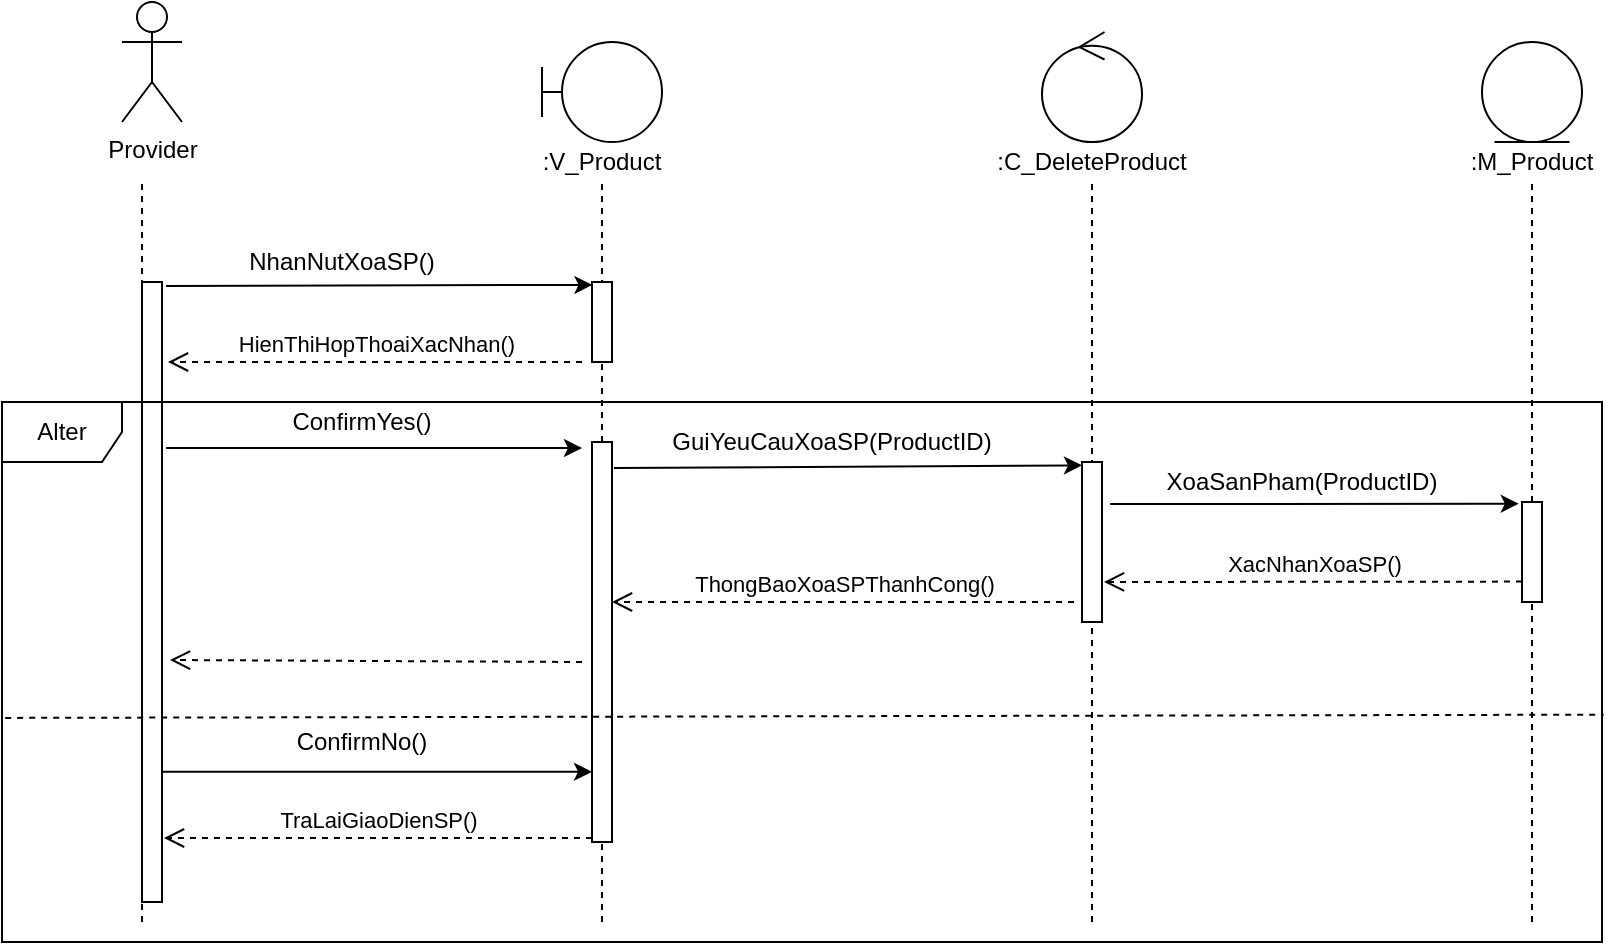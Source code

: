 <mxfile version="14.0.1" type="github">
  <diagram id="JncyCxfCkeQ2kdFRJvFO" name="Page-1">
    <mxGraphModel dx="1038" dy="548" grid="1" gridSize="10" guides="1" tooltips="1" connect="1" arrows="1" fold="1" page="1" pageScale="1" pageWidth="850" pageHeight="1100" math="0" shadow="0">
      <root>
        <mxCell id="0" />
        <mxCell id="1" parent="0" />
        <mxCell id="o-jL-rA30Tc-0fOHM3Hn-1" value="Provider" style="shape=umlActor;verticalLabelPosition=bottom;verticalAlign=top;html=1;outlineConnect=0;" parent="1" vertex="1">
          <mxGeometry x="90" y="30" width="30" height="60" as="geometry" />
        </mxCell>
        <mxCell id="o-jL-rA30Tc-0fOHM3Hn-2" value="" style="shape=umlBoundary;whiteSpace=wrap;html=1;" parent="1" vertex="1">
          <mxGeometry x="300" y="50" width="60" height="50" as="geometry" />
        </mxCell>
        <mxCell id="o-jL-rA30Tc-0fOHM3Hn-3" value="" style="ellipse;shape=umlControl;whiteSpace=wrap;html=1;" parent="1" vertex="1">
          <mxGeometry x="550" y="45" width="50" height="55" as="geometry" />
        </mxCell>
        <mxCell id="o-jL-rA30Tc-0fOHM3Hn-4" value="" style="ellipse;shape=umlEntity;whiteSpace=wrap;html=1;" parent="1" vertex="1">
          <mxGeometry x="770" y="50" width="50" height="50" as="geometry" />
        </mxCell>
        <mxCell id="o-jL-rA30Tc-0fOHM3Hn-5" value=":M_Product" style="text;html=1;strokeColor=none;fillColor=none;align=center;verticalAlign=middle;whiteSpace=wrap;rounded=0;" parent="1" vertex="1">
          <mxGeometry x="775" y="100" width="40" height="20" as="geometry" />
        </mxCell>
        <mxCell id="o-jL-rA30Tc-0fOHM3Hn-6" value=":C_DeleteProduct" style="text;html=1;strokeColor=none;fillColor=none;align=center;verticalAlign=middle;whiteSpace=wrap;rounded=0;" parent="1" vertex="1">
          <mxGeometry x="555" y="100" width="40" height="20" as="geometry" />
        </mxCell>
        <mxCell id="o-jL-rA30Tc-0fOHM3Hn-7" value=":V_Product" style="text;html=1;strokeColor=none;fillColor=none;align=center;verticalAlign=middle;whiteSpace=wrap;rounded=0;" parent="1" vertex="1">
          <mxGeometry x="310" y="100" width="40" height="20" as="geometry" />
        </mxCell>
        <mxCell id="o-jL-rA30Tc-0fOHM3Hn-8" value="" style="endArrow=none;dashed=1;html=1;entryX=0.5;entryY=1;entryDx=0;entryDy=0;" parent="1" target="o-jL-rA30Tc-0fOHM3Hn-5" edge="1">
          <mxGeometry width="50" height="50" relative="1" as="geometry">
            <mxPoint x="795" y="490" as="sourcePoint" />
            <mxPoint x="450" y="180" as="targetPoint" />
          </mxGeometry>
        </mxCell>
        <mxCell id="o-jL-rA30Tc-0fOHM3Hn-9" value="" style="endArrow=none;dashed=1;html=1;entryX=0.5;entryY=1;entryDx=0;entryDy=0;" parent="1" target="o-jL-rA30Tc-0fOHM3Hn-6" edge="1">
          <mxGeometry width="50" height="50" relative="1" as="geometry">
            <mxPoint x="575" y="490" as="sourcePoint" />
            <mxPoint x="450" y="180" as="targetPoint" />
          </mxGeometry>
        </mxCell>
        <mxCell id="o-jL-rA30Tc-0fOHM3Hn-10" value="" style="endArrow=none;dashed=1;html=1;entryX=0.5;entryY=1;entryDx=0;entryDy=0;" parent="1" target="o-jL-rA30Tc-0fOHM3Hn-7" edge="1">
          <mxGeometry width="50" height="50" relative="1" as="geometry">
            <mxPoint x="330" y="490" as="sourcePoint" />
            <mxPoint x="450" y="180" as="targetPoint" />
          </mxGeometry>
        </mxCell>
        <mxCell id="o-jL-rA30Tc-0fOHM3Hn-11" value="" style="endArrow=none;dashed=1;html=1;" parent="1" edge="1">
          <mxGeometry width="50" height="50" relative="1" as="geometry">
            <mxPoint x="100" y="490" as="sourcePoint" />
            <mxPoint x="100" y="120" as="targetPoint" />
          </mxGeometry>
        </mxCell>
        <mxCell id="o-jL-rA30Tc-0fOHM3Hn-12" value="" style="html=1;points=[];perimeter=orthogonalPerimeter;" parent="1" vertex="1">
          <mxGeometry x="570" y="260" width="10" height="80" as="geometry" />
        </mxCell>
        <mxCell id="o-jL-rA30Tc-0fOHM3Hn-14" value="" style="html=1;points=[];perimeter=orthogonalPerimeter;" parent="1" vertex="1">
          <mxGeometry x="325" y="170" width="10" height="40" as="geometry" />
        </mxCell>
        <mxCell id="o-jL-rA30Tc-0fOHM3Hn-15" value="" style="html=1;points=[];perimeter=orthogonalPerimeter;" parent="1" vertex="1">
          <mxGeometry x="100" y="170" width="10" height="310" as="geometry" />
        </mxCell>
        <mxCell id="o-jL-rA30Tc-0fOHM3Hn-17" value="" style="endArrow=classic;html=1;entryX=0.02;entryY=0.036;entryDx=0;entryDy=0;entryPerimeter=0;" parent="1" target="o-jL-rA30Tc-0fOHM3Hn-14" edge="1">
          <mxGeometry width="50" height="50" relative="1" as="geometry">
            <mxPoint x="112" y="172" as="sourcePoint" />
            <mxPoint x="450" y="180" as="targetPoint" />
          </mxGeometry>
        </mxCell>
        <mxCell id="o-jL-rA30Tc-0fOHM3Hn-18" value="NhanNutXoaSP()" style="text;html=1;strokeColor=none;fillColor=none;align=center;verticalAlign=middle;whiteSpace=wrap;rounded=0;" parent="1" vertex="1">
          <mxGeometry x="180" y="150" width="40" height="20" as="geometry" />
        </mxCell>
        <mxCell id="o-jL-rA30Tc-0fOHM3Hn-19" value="HienThiHopThoaiXacNhan()" style="html=1;verticalAlign=bottom;endArrow=open;dashed=1;endSize=8;" parent="1" edge="1">
          <mxGeometry relative="1" as="geometry">
            <mxPoint x="320" y="210" as="sourcePoint" />
            <mxPoint x="113" y="210" as="targetPoint" />
          </mxGeometry>
        </mxCell>
        <mxCell id="o-jL-rA30Tc-0fOHM3Hn-13" value="" style="html=1;points=[];perimeter=orthogonalPerimeter;" parent="1" vertex="1">
          <mxGeometry x="325" y="250" width="10" height="200" as="geometry" />
        </mxCell>
        <mxCell id="o-jL-rA30Tc-0fOHM3Hn-21" value="" style="endArrow=classic;html=1;" parent="1" edge="1">
          <mxGeometry width="50" height="50" relative="1" as="geometry">
            <mxPoint x="112" y="253" as="sourcePoint" />
            <mxPoint x="320" y="253" as="targetPoint" />
          </mxGeometry>
        </mxCell>
        <mxCell id="o-jL-rA30Tc-0fOHM3Hn-23" value="ConfirmYes()" style="text;html=1;strokeColor=none;fillColor=none;align=center;verticalAlign=middle;whiteSpace=wrap;rounded=0;" parent="1" vertex="1">
          <mxGeometry x="190" y="230" width="40" height="20" as="geometry" />
        </mxCell>
        <mxCell id="o-jL-rA30Tc-0fOHM3Hn-24" value="" style="endArrow=classic;html=1;entryX=0;entryY=0.021;entryDx=0;entryDy=0;entryPerimeter=0;" parent="1" target="o-jL-rA30Tc-0fOHM3Hn-12" edge="1">
          <mxGeometry width="50" height="50" relative="1" as="geometry">
            <mxPoint x="336" y="263" as="sourcePoint" />
            <mxPoint x="450" y="170" as="targetPoint" />
          </mxGeometry>
        </mxCell>
        <mxCell id="o-jL-rA30Tc-0fOHM3Hn-25" value="GuiYeuCauXoaSP(ProductID)" style="text;html=1;strokeColor=none;fillColor=none;align=center;verticalAlign=middle;whiteSpace=wrap;rounded=0;" parent="1" vertex="1">
          <mxGeometry x="425" y="240" width="40" height="20" as="geometry" />
        </mxCell>
        <mxCell id="o-jL-rA30Tc-0fOHM3Hn-26" value="" style="html=1;points=[];perimeter=orthogonalPerimeter;" parent="1" vertex="1">
          <mxGeometry x="790" y="280" width="10" height="50" as="geometry" />
        </mxCell>
        <mxCell id="o-jL-rA30Tc-0fOHM3Hn-27" value="" style="endArrow=classic;html=1;entryX=-0.16;entryY=0.017;entryDx=0;entryDy=0;entryPerimeter=0;" parent="1" target="o-jL-rA30Tc-0fOHM3Hn-26" edge="1">
          <mxGeometry width="50" height="50" relative="1" as="geometry">
            <mxPoint x="584" y="281" as="sourcePoint" />
            <mxPoint x="450" y="170" as="targetPoint" />
          </mxGeometry>
        </mxCell>
        <mxCell id="o-jL-rA30Tc-0fOHM3Hn-29" value="XoaSanPham(ProductID)" style="text;html=1;strokeColor=none;fillColor=none;align=center;verticalAlign=middle;whiteSpace=wrap;rounded=0;" parent="1" vertex="1">
          <mxGeometry x="660" y="260" width="40" height="20" as="geometry" />
        </mxCell>
        <mxCell id="o-jL-rA30Tc-0fOHM3Hn-30" value="XacNhanXoaSP()" style="html=1;verticalAlign=bottom;endArrow=open;dashed=1;endSize=8;exitX=0;exitY=0.796;exitDx=0;exitDy=0;exitPerimeter=0;" parent="1" source="o-jL-rA30Tc-0fOHM3Hn-26" edge="1">
          <mxGeometry relative="1" as="geometry">
            <mxPoint x="460" y="360" as="sourcePoint" />
            <mxPoint x="581" y="320" as="targetPoint" />
          </mxGeometry>
        </mxCell>
        <mxCell id="o-jL-rA30Tc-0fOHM3Hn-31" value="ThongBaoXoaSPThanhCong()" style="html=1;verticalAlign=bottom;endArrow=open;dashed=1;endSize=8;" parent="1" target="o-jL-rA30Tc-0fOHM3Hn-13" edge="1">
          <mxGeometry relative="1" as="geometry">
            <mxPoint x="566" y="330" as="sourcePoint" />
            <mxPoint x="380" y="360" as="targetPoint" />
          </mxGeometry>
        </mxCell>
        <mxCell id="o-jL-rA30Tc-0fOHM3Hn-32" value="" style="html=1;verticalAlign=bottom;endArrow=open;dashed=1;endSize=8;" parent="1" edge="1">
          <mxGeometry relative="1" as="geometry">
            <mxPoint x="320" y="360" as="sourcePoint" />
            <mxPoint x="114" y="359" as="targetPoint" />
          </mxGeometry>
        </mxCell>
        <mxCell id="o-jL-rA30Tc-0fOHM3Hn-33" value="" style="endArrow=classic;html=1;exitX=1;exitY=0.79;exitDx=0;exitDy=0;exitPerimeter=0;" parent="1" source="o-jL-rA30Tc-0fOHM3Hn-15" target="o-jL-rA30Tc-0fOHM3Hn-13" edge="1">
          <mxGeometry width="50" height="50" relative="1" as="geometry">
            <mxPoint x="400" y="390" as="sourcePoint" />
            <mxPoint x="450" y="340" as="targetPoint" />
          </mxGeometry>
        </mxCell>
        <mxCell id="o-jL-rA30Tc-0fOHM3Hn-34" value="ConfirmNo()" style="text;html=1;strokeColor=none;fillColor=none;align=center;verticalAlign=middle;whiteSpace=wrap;rounded=0;" parent="1" vertex="1">
          <mxGeometry x="190" y="390" width="40" height="20" as="geometry" />
        </mxCell>
        <mxCell id="o-jL-rA30Tc-0fOHM3Hn-35" value="TraLaiGiaoDienSP()" style="html=1;verticalAlign=bottom;endArrow=open;dashed=1;endSize=8;" parent="1" edge="1">
          <mxGeometry relative="1" as="geometry">
            <mxPoint x="325" y="448" as="sourcePoint" />
            <mxPoint x="111" y="448" as="targetPoint" />
          </mxGeometry>
        </mxCell>
        <mxCell id="o-jL-rA30Tc-0fOHM3Hn-36" value="Alter" style="shape=umlFrame;whiteSpace=wrap;html=1;" parent="1" vertex="1">
          <mxGeometry x="30" y="230" width="800" height="270" as="geometry" />
        </mxCell>
        <mxCell id="o-jL-rA30Tc-0fOHM3Hn-37" value="" style="endArrow=none;dashed=1;html=1;exitX=0.002;exitY=0.585;exitDx=0;exitDy=0;exitPerimeter=0;entryX=1.001;entryY=0.579;entryDx=0;entryDy=0;entryPerimeter=0;" parent="1" source="o-jL-rA30Tc-0fOHM3Hn-36" target="o-jL-rA30Tc-0fOHM3Hn-36" edge="1">
          <mxGeometry width="50" height="50" relative="1" as="geometry">
            <mxPoint x="400" y="380" as="sourcePoint" />
            <mxPoint x="450" y="330" as="targetPoint" />
          </mxGeometry>
        </mxCell>
      </root>
    </mxGraphModel>
  </diagram>
</mxfile>
